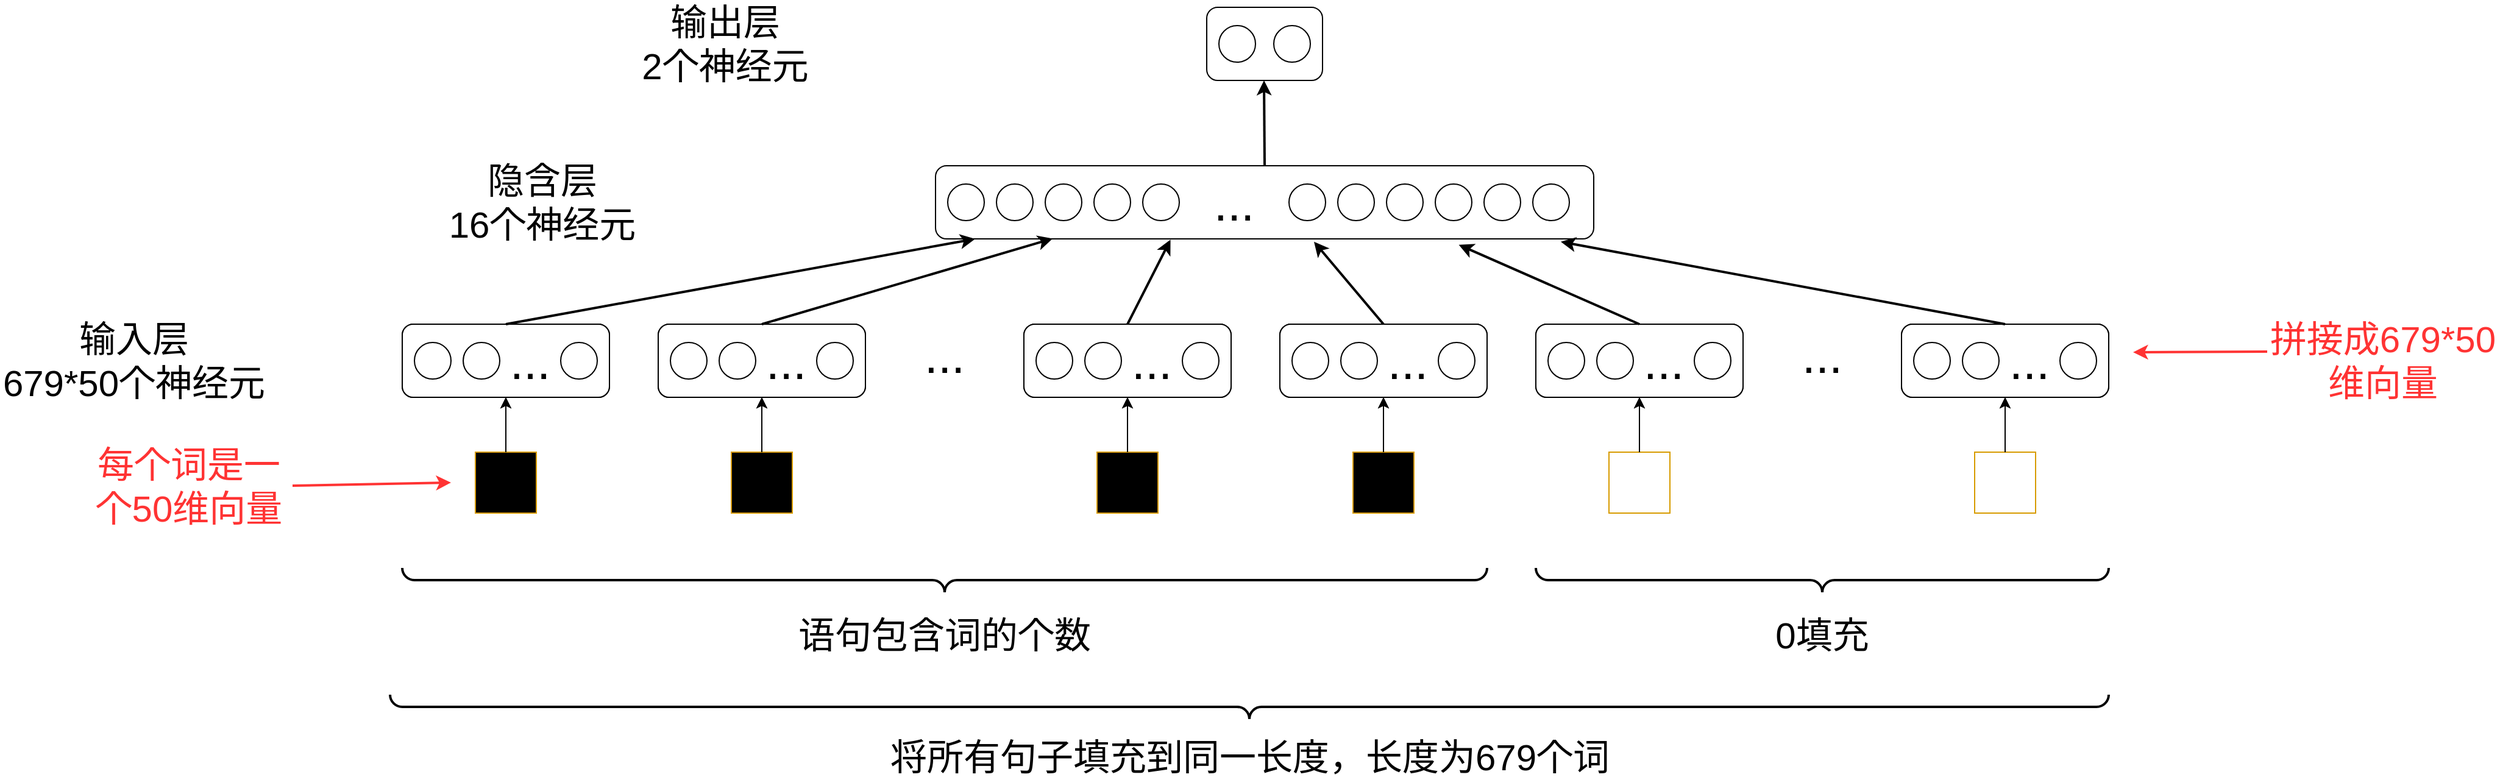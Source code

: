 <mxfile version="20.2.5" type="github"><diagram id="ATPOFRn53Eoz4IBi3Pxr" name="第 1 页"><mxGraphModel dx="3850" dy="1853" grid="1" gridSize="10" guides="1" tooltips="1" connect="1" arrows="1" fold="1" page="1" pageScale="1" pageWidth="827" pageHeight="1169" math="0" shadow="0"><root><mxCell id="0"/><mxCell id="1" parent="0"/><mxCell id="fVWbG0I6wHpDVtSDiqg6-1" value="" style="verticalLabelPosition=bottom;shadow=0;dashed=0;align=center;html=1;verticalAlign=top;strokeWidth=2;shape=mxgraph.mockup.markup.curlyBrace;strokeColor=#000000;labelBackgroundColor=none;fontSize=20;fontColor=default;fillColor=#000000;rotation=-180;" vertex="1" parent="1"><mxGeometry x="-350" y="480" width="890" height="20" as="geometry"/></mxCell><mxCell id="fVWbG0I6wHpDVtSDiqg6-4" value="语句包含词的个数" style="text;html=1;strokeColor=none;fillColor=none;align=center;verticalAlign=middle;whiteSpace=wrap;rounded=0;labelBackgroundColor=none;fontSize=30;fontColor=default;" vertex="1" parent="1"><mxGeometry x="-31.87" y="520" width="253.75" height="30" as="geometry"/></mxCell><mxCell id="TM4UEeQt4_F498WnOCNN-93" value="" style="group" parent="1" vertex="1" connectable="0"><mxGeometry x="-350" y="280" width="380" height="155" as="geometry"/></mxCell><mxCell id="TM4UEeQt4_F498WnOCNN-94" value="" style="rounded=0;whiteSpace=wrap;html=1;labelBackgroundColor=none;fillColor=#000000;strokeColor=#d79b00;" parent="TM4UEeQt4_F498WnOCNN-93" vertex="1"><mxGeometry x="60" y="105" width="50" height="50" as="geometry"/></mxCell><mxCell id="TM4UEeQt4_F498WnOCNN-95" value="" style="group" parent="TM4UEeQt4_F498WnOCNN-93" vertex="1" connectable="0"><mxGeometry width="380" height="155" as="geometry"/></mxCell><mxCell id="TM4UEeQt4_F498WnOCNN-96" value="" style="rounded=1;whiteSpace=wrap;html=1;" parent="TM4UEeQt4_F498WnOCNN-95" vertex="1"><mxGeometry width="170" height="60" as="geometry"/></mxCell><mxCell id="TM4UEeQt4_F498WnOCNN-97" value="" style="ellipse;whiteSpace=wrap;html=1;aspect=fixed;" parent="TM4UEeQt4_F498WnOCNN-95" vertex="1"><mxGeometry x="10" y="15" width="30" height="30" as="geometry"/></mxCell><mxCell id="TM4UEeQt4_F498WnOCNN-98" value="" style="ellipse;whiteSpace=wrap;html=1;aspect=fixed;" parent="TM4UEeQt4_F498WnOCNN-95" vertex="1"><mxGeometry x="50" y="15" width="30" height="30" as="geometry"/></mxCell><mxCell id="TM4UEeQt4_F498WnOCNN-99" value="" style="ellipse;whiteSpace=wrap;html=1;aspect=fixed;" parent="TM4UEeQt4_F498WnOCNN-95" vertex="1"><mxGeometry x="130" y="15" width="30" height="30" as="geometry"/></mxCell><mxCell id="TM4UEeQt4_F498WnOCNN-100" value="..." style="text;html=1;strokeColor=none;fillColor=none;align=center;verticalAlign=middle;whiteSpace=wrap;rounded=0;strokeWidth=1;fontSize=17;" parent="TM4UEeQt4_F498WnOCNN-95" vertex="1"><mxGeometry x="90" y="15" width="30" height="30" as="geometry"/></mxCell><mxCell id="TM4UEeQt4_F498WnOCNN-101" value="" style="group" parent="TM4UEeQt4_F498WnOCNN-95" vertex="1" connectable="0"><mxGeometry width="380" height="155" as="geometry"/></mxCell><mxCell id="TM4UEeQt4_F498WnOCNN-102" value="" style="group" parent="TM4UEeQt4_F498WnOCNN-101" vertex="1" connectable="0"><mxGeometry width="170" height="155" as="geometry"/></mxCell><mxCell id="TM4UEeQt4_F498WnOCNN-103" value="" style="rounded=0;whiteSpace=wrap;html=1;labelBackgroundColor=none;fillColor=#000000;strokeColor=#d79b00;" parent="TM4UEeQt4_F498WnOCNN-102" vertex="1"><mxGeometry x="60" y="105" width="50" height="50" as="geometry"/></mxCell><mxCell id="TM4UEeQt4_F498WnOCNN-104" value="" style="group" parent="TM4UEeQt4_F498WnOCNN-102" vertex="1" connectable="0"><mxGeometry width="170" height="60" as="geometry"/></mxCell><mxCell id="TM4UEeQt4_F498WnOCNN-105" value="" style="rounded=1;whiteSpace=wrap;html=1;" parent="TM4UEeQt4_F498WnOCNN-104" vertex="1"><mxGeometry width="170" height="60" as="geometry"/></mxCell><mxCell id="TM4UEeQt4_F498WnOCNN-106" value="" style="ellipse;whiteSpace=wrap;html=1;aspect=fixed;" parent="TM4UEeQt4_F498WnOCNN-104" vertex="1"><mxGeometry x="10" y="15" width="30" height="30" as="geometry"/></mxCell><mxCell id="TM4UEeQt4_F498WnOCNN-107" value="" style="ellipse;whiteSpace=wrap;html=1;aspect=fixed;" parent="TM4UEeQt4_F498WnOCNN-104" vertex="1"><mxGeometry x="50" y="15" width="30" height="30" as="geometry"/></mxCell><mxCell id="TM4UEeQt4_F498WnOCNN-108" value="" style="ellipse;whiteSpace=wrap;html=1;aspect=fixed;" parent="TM4UEeQt4_F498WnOCNN-104" vertex="1"><mxGeometry x="130" y="15" width="30" height="30" as="geometry"/></mxCell><mxCell id="TM4UEeQt4_F498WnOCNN-109" value="..." style="text;html=1;strokeColor=none;fillColor=none;align=center;verticalAlign=middle;whiteSpace=wrap;rounded=0;strokeWidth=1;fontSize=40;" parent="TM4UEeQt4_F498WnOCNN-104" vertex="1"><mxGeometry x="90" y="15" width="30" height="30" as="geometry"/></mxCell><mxCell id="TM4UEeQt4_F498WnOCNN-110" style="edgeStyle=orthogonalEdgeStyle;rounded=0;orthogonalLoop=1;jettySize=auto;html=1;exitX=0.5;exitY=0;exitDx=0;exitDy=0;entryX=0.5;entryY=1;entryDx=0;entryDy=0;fontSize=17;fontColor=default;" parent="TM4UEeQt4_F498WnOCNN-102" source="TM4UEeQt4_F498WnOCNN-103" target="TM4UEeQt4_F498WnOCNN-105" edge="1"><mxGeometry relative="1" as="geometry"/></mxCell><mxCell id="TM4UEeQt4_F498WnOCNN-111" value="" style="group" parent="TM4UEeQt4_F498WnOCNN-101" vertex="1" connectable="0"><mxGeometry x="210" width="170" height="155" as="geometry"/></mxCell><mxCell id="TM4UEeQt4_F498WnOCNN-112" value="" style="rounded=0;whiteSpace=wrap;html=1;labelBackgroundColor=none;fillColor=#000000;strokeColor=#d79b00;" parent="TM4UEeQt4_F498WnOCNN-111" vertex="1"><mxGeometry x="60" y="105" width="50" height="50" as="geometry"/></mxCell><mxCell id="TM4UEeQt4_F498WnOCNN-113" value="" style="group" parent="TM4UEeQt4_F498WnOCNN-111" vertex="1" connectable="0"><mxGeometry width="170" height="60" as="geometry"/></mxCell><mxCell id="TM4UEeQt4_F498WnOCNN-114" value="" style="rounded=1;whiteSpace=wrap;html=1;" parent="TM4UEeQt4_F498WnOCNN-113" vertex="1"><mxGeometry width="170" height="60" as="geometry"/></mxCell><mxCell id="TM4UEeQt4_F498WnOCNN-115" value="" style="ellipse;whiteSpace=wrap;html=1;aspect=fixed;" parent="TM4UEeQt4_F498WnOCNN-113" vertex="1"><mxGeometry x="10" y="15" width="30" height="30" as="geometry"/></mxCell><mxCell id="TM4UEeQt4_F498WnOCNN-116" value="" style="ellipse;whiteSpace=wrap;html=1;aspect=fixed;" parent="TM4UEeQt4_F498WnOCNN-113" vertex="1"><mxGeometry x="50" y="15" width="30" height="30" as="geometry"/></mxCell><mxCell id="TM4UEeQt4_F498WnOCNN-117" value="" style="ellipse;whiteSpace=wrap;html=1;aspect=fixed;" parent="TM4UEeQt4_F498WnOCNN-113" vertex="1"><mxGeometry x="130" y="15" width="30" height="30" as="geometry"/></mxCell><mxCell id="TM4UEeQt4_F498WnOCNN-118" value="..." style="text;html=1;strokeColor=none;fillColor=none;align=center;verticalAlign=middle;whiteSpace=wrap;rounded=0;strokeWidth=1;fontSize=17;" parent="TM4UEeQt4_F498WnOCNN-113" vertex="1"><mxGeometry x="90" y="15" width="30" height="30" as="geometry"/></mxCell><mxCell id="TM4UEeQt4_F498WnOCNN-119" style="edgeStyle=orthogonalEdgeStyle;rounded=0;orthogonalLoop=1;jettySize=auto;html=1;exitX=0.5;exitY=0;exitDx=0;exitDy=0;entryX=0.5;entryY=1;entryDx=0;entryDy=0;fontSize=17;fontColor=default;" parent="TM4UEeQt4_F498WnOCNN-111" source="TM4UEeQt4_F498WnOCNN-112" target="TM4UEeQt4_F498WnOCNN-114" edge="1"><mxGeometry relative="1" as="geometry"/></mxCell><mxCell id="TM4UEeQt4_F498WnOCNN-120" style="edgeStyle=orthogonalEdgeStyle;rounded=0;orthogonalLoop=1;jettySize=auto;html=1;exitX=0.5;exitY=0;exitDx=0;exitDy=0;entryX=0.5;entryY=1;entryDx=0;entryDy=0;fontSize=17;fontColor=default;" parent="TM4UEeQt4_F498WnOCNN-93" source="TM4UEeQt4_F498WnOCNN-94" target="TM4UEeQt4_F498WnOCNN-96" edge="1"><mxGeometry relative="1" as="geometry"/></mxCell><mxCell id="TM4UEeQt4_F498WnOCNN-27" value="" style="group" parent="1" vertex="1" connectable="0"><mxGeometry x="370" y="280" width="170" height="155" as="geometry"/></mxCell><mxCell id="TM4UEeQt4_F498WnOCNN-28" value="" style="rounded=0;whiteSpace=wrap;html=1;labelBackgroundColor=none;fillColor=#000000;strokeColor=#d79b00;" parent="TM4UEeQt4_F498WnOCNN-27" vertex="1"><mxGeometry x="60" y="105" width="50" height="50" as="geometry"/></mxCell><mxCell id="TM4UEeQt4_F498WnOCNN-29" value="" style="group" parent="TM4UEeQt4_F498WnOCNN-27" vertex="1" connectable="0"><mxGeometry width="170" height="60" as="geometry"/></mxCell><mxCell id="TM4UEeQt4_F498WnOCNN-30" value="" style="rounded=1;whiteSpace=wrap;html=1;" parent="TM4UEeQt4_F498WnOCNN-29" vertex="1"><mxGeometry width="170" height="60" as="geometry"/></mxCell><mxCell id="TM4UEeQt4_F498WnOCNN-31" value="" style="ellipse;whiteSpace=wrap;html=1;aspect=fixed;" parent="TM4UEeQt4_F498WnOCNN-29" vertex="1"><mxGeometry x="10" y="15" width="30" height="30" as="geometry"/></mxCell><mxCell id="TM4UEeQt4_F498WnOCNN-32" value="" style="ellipse;whiteSpace=wrap;html=1;aspect=fixed;" parent="TM4UEeQt4_F498WnOCNN-29" vertex="1"><mxGeometry x="50" y="15" width="30" height="30" as="geometry"/></mxCell><mxCell id="TM4UEeQt4_F498WnOCNN-33" value="" style="ellipse;whiteSpace=wrap;html=1;aspect=fixed;" parent="TM4UEeQt4_F498WnOCNN-29" vertex="1"><mxGeometry x="130" y="15" width="30" height="30" as="geometry"/></mxCell><mxCell id="TM4UEeQt4_F498WnOCNN-34" value="..." style="text;html=1;strokeColor=none;fillColor=none;align=center;verticalAlign=middle;whiteSpace=wrap;rounded=0;strokeWidth=1;fontSize=17;" parent="TM4UEeQt4_F498WnOCNN-29" vertex="1"><mxGeometry x="90" y="15" width="30" height="30" as="geometry"/></mxCell><mxCell id="TM4UEeQt4_F498WnOCNN-35" style="edgeStyle=orthogonalEdgeStyle;rounded=0;orthogonalLoop=1;jettySize=auto;html=1;exitX=0.5;exitY=0;exitDx=0;exitDy=0;entryX=0.5;entryY=1;entryDx=0;entryDy=0;fontSize=17;fontColor=default;" parent="TM4UEeQt4_F498WnOCNN-27" source="TM4UEeQt4_F498WnOCNN-28" target="TM4UEeQt4_F498WnOCNN-30" edge="1"><mxGeometry relative="1" as="geometry"/></mxCell><mxCell id="fVWbG0I6wHpDVtSDiqg6-5" value="" style="group" vertex="1" connectable="0" parent="1"><mxGeometry x="-140" y="280" width="250" height="155" as="geometry"/></mxCell><mxCell id="TM4UEeQt4_F498WnOCNN-131" value="..." style="text;html=1;strokeColor=none;fillColor=none;align=center;verticalAlign=middle;whiteSpace=wrap;rounded=0;strokeWidth=1;fontSize=40;" parent="fVWbG0I6wHpDVtSDiqg6-5" vertex="1"><mxGeometry x="220" y="10" width="30" height="30" as="geometry"/></mxCell><mxCell id="TM4UEeQt4_F498WnOCNN-121" value="" style="group" parent="fVWbG0I6wHpDVtSDiqg6-5" vertex="1" connectable="0"><mxGeometry width="170" height="155" as="geometry"/></mxCell><mxCell id="TM4UEeQt4_F498WnOCNN-122" value="" style="rounded=0;whiteSpace=wrap;html=1;labelBackgroundColor=none;fillColor=#000000;strokeColor=#d79b00;" parent="TM4UEeQt4_F498WnOCNN-121" vertex="1"><mxGeometry x="60" y="105" width="50" height="50" as="geometry"/></mxCell><mxCell id="TM4UEeQt4_F498WnOCNN-123" value="" style="group" parent="TM4UEeQt4_F498WnOCNN-121" vertex="1" connectable="0"><mxGeometry width="170" height="60" as="geometry"/></mxCell><mxCell id="TM4UEeQt4_F498WnOCNN-124" value="" style="rounded=1;whiteSpace=wrap;html=1;" parent="TM4UEeQt4_F498WnOCNN-123" vertex="1"><mxGeometry width="170" height="60" as="geometry"/></mxCell><mxCell id="TM4UEeQt4_F498WnOCNN-125" value="" style="ellipse;whiteSpace=wrap;html=1;aspect=fixed;" parent="TM4UEeQt4_F498WnOCNN-123" vertex="1"><mxGeometry x="10" y="15" width="30" height="30" as="geometry"/></mxCell><mxCell id="TM4UEeQt4_F498WnOCNN-126" value="" style="ellipse;whiteSpace=wrap;html=1;aspect=fixed;" parent="TM4UEeQt4_F498WnOCNN-123" vertex="1"><mxGeometry x="50" y="15" width="30" height="30" as="geometry"/></mxCell><mxCell id="TM4UEeQt4_F498WnOCNN-127" value="" style="ellipse;whiteSpace=wrap;html=1;aspect=fixed;" parent="TM4UEeQt4_F498WnOCNN-123" vertex="1"><mxGeometry x="130" y="15" width="30" height="30" as="geometry"/></mxCell><mxCell id="TM4UEeQt4_F498WnOCNN-128" value="&lt;font style=&quot;font-size: 40px;&quot;&gt;...&lt;/font&gt;" style="text;html=1;strokeColor=none;fillColor=none;align=center;verticalAlign=middle;whiteSpace=wrap;rounded=0;strokeWidth=1;fontSize=17;" parent="TM4UEeQt4_F498WnOCNN-123" vertex="1"><mxGeometry x="90" y="15" width="30" height="30" as="geometry"/></mxCell><mxCell id="TM4UEeQt4_F498WnOCNN-129" style="edgeStyle=orthogonalEdgeStyle;rounded=0;orthogonalLoop=1;jettySize=auto;html=1;exitX=0.5;exitY=0;exitDx=0;exitDy=0;entryX=0.5;entryY=1;entryDx=0;entryDy=0;fontSize=17;fontColor=default;" parent="TM4UEeQt4_F498WnOCNN-121" source="TM4UEeQt4_F498WnOCNN-122" target="TM4UEeQt4_F498WnOCNN-124" edge="1"><mxGeometry relative="1" as="geometry"/></mxCell><mxCell id="ev7t2Ztrm6CnvHGlXO1v-3" value="" style="rounded=0;whiteSpace=wrap;html=1;labelBackgroundColor=none;fillColor=#000000;strokeColor=#d79b00;" parent="1" vertex="1"><mxGeometry x="220" y="385" width="50" height="50" as="geometry"/></mxCell><mxCell id="TM4UEeQt4_F498WnOCNN-11" style="edgeStyle=orthogonalEdgeStyle;rounded=0;orthogonalLoop=1;jettySize=auto;html=1;exitX=0.5;exitY=0;exitDx=0;exitDy=0;entryX=0.5;entryY=1;entryDx=0;entryDy=0;fontSize=17;fontColor=default;" parent="1" source="ev7t2Ztrm6CnvHGlXO1v-3" target="ev7t2Ztrm6CnvHGlXO1v-2" edge="1"><mxGeometry relative="1" as="geometry"/></mxCell><mxCell id="ev7t2Ztrm6CnvHGlXO1v-2" value="" style="rounded=1;whiteSpace=wrap;html=1;" parent="1" vertex="1"><mxGeometry x="160" y="280" width="170" height="60" as="geometry"/></mxCell><mxCell id="TM4UEeQt4_F498WnOCNN-1" value="" style="ellipse;whiteSpace=wrap;html=1;aspect=fixed;" parent="1" vertex="1"><mxGeometry x="170" y="295" width="30" height="30" as="geometry"/></mxCell><mxCell id="TM4UEeQt4_F498WnOCNN-2" value="" style="ellipse;whiteSpace=wrap;html=1;aspect=fixed;" parent="1" vertex="1"><mxGeometry x="210" y="295" width="30" height="30" as="geometry"/></mxCell><mxCell id="TM4UEeQt4_F498WnOCNN-7" value="" style="ellipse;whiteSpace=wrap;html=1;aspect=fixed;" parent="1" vertex="1"><mxGeometry x="290" y="295" width="30" height="30" as="geometry"/></mxCell><mxCell id="TM4UEeQt4_F498WnOCNN-8" value="..." style="text;html=1;strokeColor=none;fillColor=none;align=center;verticalAlign=middle;whiteSpace=wrap;rounded=0;strokeWidth=1;fontSize=17;" parent="1" vertex="1"><mxGeometry x="250" y="295" width="30" height="30" as="geometry"/></mxCell><mxCell id="TM4UEeQt4_F498WnOCNN-73" value="" style="group" parent="1" vertex="1" connectable="0"><mxGeometry x="160" y="280" width="380" height="155" as="geometry"/></mxCell><mxCell id="TM4UEeQt4_F498WnOCNN-74" value="" style="group" parent="TM4UEeQt4_F498WnOCNN-73" vertex="1" connectable="0"><mxGeometry width="170" height="155" as="geometry"/></mxCell><mxCell id="TM4UEeQt4_F498WnOCNN-75" value="" style="rounded=0;whiteSpace=wrap;html=1;labelBackgroundColor=none;fillColor=#000000;strokeColor=#d79b00;" parent="TM4UEeQt4_F498WnOCNN-74" vertex="1"><mxGeometry x="60" y="105" width="50" height="50" as="geometry"/></mxCell><mxCell id="TM4UEeQt4_F498WnOCNN-76" value="" style="group" parent="TM4UEeQt4_F498WnOCNN-74" vertex="1" connectable="0"><mxGeometry width="170" height="60" as="geometry"/></mxCell><mxCell id="TM4UEeQt4_F498WnOCNN-77" value="" style="rounded=1;whiteSpace=wrap;html=1;" parent="TM4UEeQt4_F498WnOCNN-76" vertex="1"><mxGeometry width="170" height="60" as="geometry"/></mxCell><mxCell id="TM4UEeQt4_F498WnOCNN-78" value="" style="ellipse;whiteSpace=wrap;html=1;aspect=fixed;" parent="TM4UEeQt4_F498WnOCNN-76" vertex="1"><mxGeometry x="10" y="15" width="30" height="30" as="geometry"/></mxCell><mxCell id="TM4UEeQt4_F498WnOCNN-79" value="" style="ellipse;whiteSpace=wrap;html=1;aspect=fixed;" parent="TM4UEeQt4_F498WnOCNN-76" vertex="1"><mxGeometry x="50" y="15" width="30" height="30" as="geometry"/></mxCell><mxCell id="TM4UEeQt4_F498WnOCNN-80" value="" style="ellipse;whiteSpace=wrap;html=1;aspect=fixed;" parent="TM4UEeQt4_F498WnOCNN-76" vertex="1"><mxGeometry x="130" y="15" width="30" height="30" as="geometry"/></mxCell><mxCell id="TM4UEeQt4_F498WnOCNN-81" value="..." style="text;html=1;strokeColor=none;fillColor=none;align=center;verticalAlign=middle;whiteSpace=wrap;rounded=0;strokeWidth=1;fontSize=40;" parent="TM4UEeQt4_F498WnOCNN-76" vertex="1"><mxGeometry x="90" y="15" width="30" height="30" as="geometry"/></mxCell><mxCell id="TM4UEeQt4_F498WnOCNN-82" style="edgeStyle=orthogonalEdgeStyle;rounded=0;orthogonalLoop=1;jettySize=auto;html=1;exitX=0.5;exitY=0;exitDx=0;exitDy=0;entryX=0.5;entryY=1;entryDx=0;entryDy=0;fontSize=17;fontColor=default;" parent="TM4UEeQt4_F498WnOCNN-74" source="TM4UEeQt4_F498WnOCNN-75" target="TM4UEeQt4_F498WnOCNN-77" edge="1"><mxGeometry relative="1" as="geometry"/></mxCell><mxCell id="TM4UEeQt4_F498WnOCNN-83" value="" style="group" parent="TM4UEeQt4_F498WnOCNN-73" vertex="1" connectable="0"><mxGeometry x="210" width="170" height="155" as="geometry"/></mxCell><mxCell id="TM4UEeQt4_F498WnOCNN-84" value="" style="rounded=0;whiteSpace=wrap;html=1;labelBackgroundColor=none;fillColor=#000000;strokeColor=#d79b00;" parent="TM4UEeQt4_F498WnOCNN-83" vertex="1"><mxGeometry x="60" y="105" width="50" height="50" as="geometry"/></mxCell><mxCell id="TM4UEeQt4_F498WnOCNN-85" value="" style="group" parent="TM4UEeQt4_F498WnOCNN-83" vertex="1" connectable="0"><mxGeometry width="170" height="60" as="geometry"/></mxCell><mxCell id="TM4UEeQt4_F498WnOCNN-86" value="" style="rounded=1;whiteSpace=wrap;html=1;" parent="TM4UEeQt4_F498WnOCNN-85" vertex="1"><mxGeometry width="170" height="60" as="geometry"/></mxCell><mxCell id="TM4UEeQt4_F498WnOCNN-87" value="" style="ellipse;whiteSpace=wrap;html=1;aspect=fixed;" parent="TM4UEeQt4_F498WnOCNN-85" vertex="1"><mxGeometry x="10" y="15" width="30" height="30" as="geometry"/></mxCell><mxCell id="TM4UEeQt4_F498WnOCNN-88" value="" style="ellipse;whiteSpace=wrap;html=1;aspect=fixed;" parent="TM4UEeQt4_F498WnOCNN-85" vertex="1"><mxGeometry x="50" y="15" width="30" height="30" as="geometry"/></mxCell><mxCell id="TM4UEeQt4_F498WnOCNN-89" value="" style="ellipse;whiteSpace=wrap;html=1;aspect=fixed;" parent="TM4UEeQt4_F498WnOCNN-85" vertex="1"><mxGeometry x="130" y="15" width="30" height="30" as="geometry"/></mxCell><mxCell id="TM4UEeQt4_F498WnOCNN-90" value="..." style="text;html=1;strokeColor=none;fillColor=none;align=center;verticalAlign=middle;whiteSpace=wrap;rounded=0;strokeWidth=1;fontSize=40;" parent="TM4UEeQt4_F498WnOCNN-85" vertex="1"><mxGeometry x="90" y="15" width="30" height="30" as="geometry"/></mxCell><mxCell id="TM4UEeQt4_F498WnOCNN-91" style="edgeStyle=orthogonalEdgeStyle;rounded=0;orthogonalLoop=1;jettySize=auto;html=1;exitX=0.5;exitY=0;exitDx=0;exitDy=0;entryX=0.5;entryY=1;entryDx=0;entryDy=0;fontSize=17;fontColor=default;" parent="TM4UEeQt4_F498WnOCNN-83" source="TM4UEeQt4_F498WnOCNN-84" target="TM4UEeQt4_F498WnOCNN-86" edge="1"><mxGeometry relative="1" as="geometry"/></mxCell><mxCell id="fVWbG0I6wHpDVtSDiqg6-42" value="" style="group" vertex="1" connectable="0" parent="1"><mxGeometry x="580" y="280" width="470" height="155" as="geometry"/></mxCell><mxCell id="fVWbG0I6wHpDVtSDiqg6-6" value="" style="group" vertex="1" connectable="0" parent="fVWbG0I6wHpDVtSDiqg6-42"><mxGeometry width="170" height="155" as="geometry"/></mxCell><mxCell id="fVWbG0I6wHpDVtSDiqg6-7" value="" style="rounded=0;whiteSpace=wrap;html=1;labelBackgroundColor=none;fillColor=#000000;strokeColor=#d79b00;" vertex="1" parent="fVWbG0I6wHpDVtSDiqg6-6"><mxGeometry x="60" y="105" width="50" height="50" as="geometry"/></mxCell><mxCell id="fVWbG0I6wHpDVtSDiqg6-8" value="" style="group" vertex="1" connectable="0" parent="fVWbG0I6wHpDVtSDiqg6-6"><mxGeometry width="170" height="60" as="geometry"/></mxCell><mxCell id="fVWbG0I6wHpDVtSDiqg6-9" value="" style="rounded=1;whiteSpace=wrap;html=1;" vertex="1" parent="fVWbG0I6wHpDVtSDiqg6-8"><mxGeometry width="170" height="60" as="geometry"/></mxCell><mxCell id="fVWbG0I6wHpDVtSDiqg6-10" value="" style="ellipse;whiteSpace=wrap;html=1;aspect=fixed;" vertex="1" parent="fVWbG0I6wHpDVtSDiqg6-8"><mxGeometry x="10" y="15" width="30" height="30" as="geometry"/></mxCell><mxCell id="fVWbG0I6wHpDVtSDiqg6-11" value="" style="ellipse;whiteSpace=wrap;html=1;aspect=fixed;" vertex="1" parent="fVWbG0I6wHpDVtSDiqg6-8"><mxGeometry x="50" y="15" width="30" height="30" as="geometry"/></mxCell><mxCell id="fVWbG0I6wHpDVtSDiqg6-12" value="" style="ellipse;whiteSpace=wrap;html=1;aspect=fixed;" vertex="1" parent="fVWbG0I6wHpDVtSDiqg6-8"><mxGeometry x="130" y="15" width="30" height="30" as="geometry"/></mxCell><mxCell id="fVWbG0I6wHpDVtSDiqg6-13" value="..." style="text;html=1;strokeColor=none;fillColor=none;align=center;verticalAlign=middle;whiteSpace=wrap;rounded=0;strokeWidth=1;fontSize=17;" vertex="1" parent="fVWbG0I6wHpDVtSDiqg6-8"><mxGeometry x="90" y="15" width="30" height="30" as="geometry"/></mxCell><mxCell id="fVWbG0I6wHpDVtSDiqg6-14" style="edgeStyle=orthogonalEdgeStyle;rounded=0;orthogonalLoop=1;jettySize=auto;html=1;exitX=0.5;exitY=0;exitDx=0;exitDy=0;entryX=0.5;entryY=1;entryDx=0;entryDy=0;fontSize=17;fontColor=default;" edge="1" parent="fVWbG0I6wHpDVtSDiqg6-6" source="fVWbG0I6wHpDVtSDiqg6-7" target="fVWbG0I6wHpDVtSDiqg6-9"><mxGeometry relative="1" as="geometry"/></mxCell><mxCell id="fVWbG0I6wHpDVtSDiqg6-15" value="" style="group" vertex="1" connectable="0" parent="fVWbG0I6wHpDVtSDiqg6-42"><mxGeometry width="250" height="155" as="geometry"/></mxCell><mxCell id="fVWbG0I6wHpDVtSDiqg6-16" value="..." style="text;html=1;strokeColor=none;fillColor=none;align=center;verticalAlign=middle;whiteSpace=wrap;rounded=0;strokeWidth=1;fontSize=40;" vertex="1" parent="fVWbG0I6wHpDVtSDiqg6-15"><mxGeometry x="220" y="10" width="30" height="30" as="geometry"/></mxCell><mxCell id="fVWbG0I6wHpDVtSDiqg6-17" value="" style="group" vertex="1" connectable="0" parent="fVWbG0I6wHpDVtSDiqg6-15"><mxGeometry width="170" height="155" as="geometry"/></mxCell><mxCell id="fVWbG0I6wHpDVtSDiqg6-18" value="" style="rounded=0;whiteSpace=wrap;html=1;labelBackgroundColor=none;fillColor=#FFFFFF;strokeColor=#d79b00;" vertex="1" parent="fVWbG0I6wHpDVtSDiqg6-17"><mxGeometry x="60" y="105" width="50" height="50" as="geometry"/></mxCell><mxCell id="fVWbG0I6wHpDVtSDiqg6-19" value="" style="group" vertex="1" connectable="0" parent="fVWbG0I6wHpDVtSDiqg6-17"><mxGeometry width="170" height="60" as="geometry"/></mxCell><mxCell id="fVWbG0I6wHpDVtSDiqg6-20" value="" style="rounded=1;whiteSpace=wrap;html=1;" vertex="1" parent="fVWbG0I6wHpDVtSDiqg6-19"><mxGeometry width="170" height="60" as="geometry"/></mxCell><mxCell id="fVWbG0I6wHpDVtSDiqg6-21" value="" style="ellipse;whiteSpace=wrap;html=1;aspect=fixed;" vertex="1" parent="fVWbG0I6wHpDVtSDiqg6-19"><mxGeometry x="10" y="15" width="30" height="30" as="geometry"/></mxCell><mxCell id="fVWbG0I6wHpDVtSDiqg6-22" value="" style="ellipse;whiteSpace=wrap;html=1;aspect=fixed;" vertex="1" parent="fVWbG0I6wHpDVtSDiqg6-19"><mxGeometry x="50" y="15" width="30" height="30" as="geometry"/></mxCell><mxCell id="fVWbG0I6wHpDVtSDiqg6-23" value="" style="ellipse;whiteSpace=wrap;html=1;aspect=fixed;" vertex="1" parent="fVWbG0I6wHpDVtSDiqg6-19"><mxGeometry x="130" y="15" width="30" height="30" as="geometry"/></mxCell><mxCell id="fVWbG0I6wHpDVtSDiqg6-24" value="&lt;font style=&quot;font-size: 40px;&quot;&gt;...&lt;/font&gt;" style="text;html=1;strokeColor=none;fillColor=none;align=center;verticalAlign=middle;whiteSpace=wrap;rounded=0;strokeWidth=1;fontSize=17;" vertex="1" parent="fVWbG0I6wHpDVtSDiqg6-19"><mxGeometry x="90" y="15" width="30" height="30" as="geometry"/></mxCell><mxCell id="fVWbG0I6wHpDVtSDiqg6-25" style="edgeStyle=orthogonalEdgeStyle;rounded=0;orthogonalLoop=1;jettySize=auto;html=1;exitX=0.5;exitY=0;exitDx=0;exitDy=0;entryX=0.5;entryY=1;entryDx=0;entryDy=0;fontSize=17;fontColor=default;" edge="1" parent="fVWbG0I6wHpDVtSDiqg6-17" source="fVWbG0I6wHpDVtSDiqg6-18" target="fVWbG0I6wHpDVtSDiqg6-20"><mxGeometry relative="1" as="geometry"/></mxCell><mxCell id="fVWbG0I6wHpDVtSDiqg6-26" value="" style="rounded=0;whiteSpace=wrap;html=1;labelBackgroundColor=none;fillColor=#000000;strokeColor=#d79b00;" vertex="1" parent="fVWbG0I6wHpDVtSDiqg6-42"><mxGeometry x="360" y="105" width="50" height="50" as="geometry"/></mxCell><mxCell id="fVWbG0I6wHpDVtSDiqg6-27" style="edgeStyle=orthogonalEdgeStyle;rounded=0;orthogonalLoop=1;jettySize=auto;html=1;exitX=0.5;exitY=0;exitDx=0;exitDy=0;entryX=0.5;entryY=1;entryDx=0;entryDy=0;fontSize=17;fontColor=default;" edge="1" parent="fVWbG0I6wHpDVtSDiqg6-42" source="fVWbG0I6wHpDVtSDiqg6-26" target="fVWbG0I6wHpDVtSDiqg6-28"><mxGeometry relative="1" as="geometry"/></mxCell><mxCell id="fVWbG0I6wHpDVtSDiqg6-28" value="" style="rounded=1;whiteSpace=wrap;html=1;" vertex="1" parent="fVWbG0I6wHpDVtSDiqg6-42"><mxGeometry x="300" width="170" height="60" as="geometry"/></mxCell><mxCell id="fVWbG0I6wHpDVtSDiqg6-29" value="" style="ellipse;whiteSpace=wrap;html=1;aspect=fixed;" vertex="1" parent="fVWbG0I6wHpDVtSDiqg6-42"><mxGeometry x="310" y="15" width="30" height="30" as="geometry"/></mxCell><mxCell id="fVWbG0I6wHpDVtSDiqg6-30" value="" style="ellipse;whiteSpace=wrap;html=1;aspect=fixed;" vertex="1" parent="fVWbG0I6wHpDVtSDiqg6-42"><mxGeometry x="350" y="15" width="30" height="30" as="geometry"/></mxCell><mxCell id="fVWbG0I6wHpDVtSDiqg6-31" value="" style="ellipse;whiteSpace=wrap;html=1;aspect=fixed;" vertex="1" parent="fVWbG0I6wHpDVtSDiqg6-42"><mxGeometry x="430" y="15" width="30" height="30" as="geometry"/></mxCell><mxCell id="fVWbG0I6wHpDVtSDiqg6-32" value="..." style="text;html=1;strokeColor=none;fillColor=none;align=center;verticalAlign=middle;whiteSpace=wrap;rounded=0;strokeWidth=1;fontSize=17;" vertex="1" parent="fVWbG0I6wHpDVtSDiqg6-42"><mxGeometry x="390" y="15" width="30" height="30" as="geometry"/></mxCell><mxCell id="fVWbG0I6wHpDVtSDiqg6-33" value="" style="group" vertex="1" connectable="0" parent="fVWbG0I6wHpDVtSDiqg6-42"><mxGeometry x="300" width="170" height="155" as="geometry"/></mxCell><mxCell id="fVWbG0I6wHpDVtSDiqg6-34" value="" style="rounded=0;whiteSpace=wrap;html=1;labelBackgroundColor=none;fillColor=#FFFFFF;strokeColor=#d79b00;" vertex="1" parent="fVWbG0I6wHpDVtSDiqg6-33"><mxGeometry x="60" y="105" width="50" height="50" as="geometry"/></mxCell><mxCell id="fVWbG0I6wHpDVtSDiqg6-35" value="" style="group" vertex="1" connectable="0" parent="fVWbG0I6wHpDVtSDiqg6-33"><mxGeometry width="170" height="60" as="geometry"/></mxCell><mxCell id="fVWbG0I6wHpDVtSDiqg6-36" value="" style="rounded=1;whiteSpace=wrap;html=1;" vertex="1" parent="fVWbG0I6wHpDVtSDiqg6-35"><mxGeometry width="170" height="60" as="geometry"/></mxCell><mxCell id="fVWbG0I6wHpDVtSDiqg6-37" value="" style="ellipse;whiteSpace=wrap;html=1;aspect=fixed;" vertex="1" parent="fVWbG0I6wHpDVtSDiqg6-35"><mxGeometry x="10" y="15" width="30" height="30" as="geometry"/></mxCell><mxCell id="fVWbG0I6wHpDVtSDiqg6-38" value="" style="ellipse;whiteSpace=wrap;html=1;aspect=fixed;" vertex="1" parent="fVWbG0I6wHpDVtSDiqg6-35"><mxGeometry x="50" y="15" width="30" height="30" as="geometry"/></mxCell><mxCell id="fVWbG0I6wHpDVtSDiqg6-39" value="" style="ellipse;whiteSpace=wrap;html=1;aspect=fixed;" vertex="1" parent="fVWbG0I6wHpDVtSDiqg6-35"><mxGeometry x="130" y="15" width="30" height="30" as="geometry"/></mxCell><mxCell id="fVWbG0I6wHpDVtSDiqg6-40" value="..." style="text;html=1;strokeColor=none;fillColor=none;align=center;verticalAlign=middle;whiteSpace=wrap;rounded=0;strokeWidth=1;fontSize=40;" vertex="1" parent="fVWbG0I6wHpDVtSDiqg6-35"><mxGeometry x="90" y="15" width="30" height="30" as="geometry"/></mxCell><mxCell id="fVWbG0I6wHpDVtSDiqg6-41" style="edgeStyle=orthogonalEdgeStyle;rounded=0;orthogonalLoop=1;jettySize=auto;html=1;exitX=0.5;exitY=0;exitDx=0;exitDy=0;entryX=0.5;entryY=1;entryDx=0;entryDy=0;fontSize=17;fontColor=default;" edge="1" parent="fVWbG0I6wHpDVtSDiqg6-33" source="fVWbG0I6wHpDVtSDiqg6-34" target="fVWbG0I6wHpDVtSDiqg6-36"><mxGeometry relative="1" as="geometry"/></mxCell><mxCell id="fVWbG0I6wHpDVtSDiqg6-48" value="" style="verticalLabelPosition=bottom;shadow=0;dashed=0;align=center;html=1;verticalAlign=top;strokeWidth=2;shape=mxgraph.mockup.markup.curlyBrace;strokeColor=#000000;labelBackgroundColor=none;fontSize=20;fontColor=default;fillColor=#000000;rotation=-180;" vertex="1" parent="1"><mxGeometry x="580" y="480" width="470" height="20" as="geometry"/></mxCell><mxCell id="fVWbG0I6wHpDVtSDiqg6-50" value="0填充" style="text;html=1;strokeColor=none;fillColor=none;align=center;verticalAlign=middle;whiteSpace=wrap;rounded=0;labelBackgroundColor=none;fontSize=30;fontColor=default;" vertex="1" parent="1"><mxGeometry x="726.25" y="520" width="177.5" height="30" as="geometry"/></mxCell><mxCell id="fVWbG0I6wHpDVtSDiqg6-52" value="" style="endArrow=classic;html=1;rounded=0;fontSize=20;fontColor=#FF3333;strokeColor=#FF3333;strokeWidth=2;exitX=1;exitY=0.5;exitDx=0;exitDy=0;" edge="1" parent="1" source="fVWbG0I6wHpDVtSDiqg6-93"><mxGeometry width="50" height="50" relative="1" as="geometry"><mxPoint x="-440" y="430" as="sourcePoint"/><mxPoint x="-310" y="410" as="targetPoint"/></mxGeometry></mxCell><mxCell id="fVWbG0I6wHpDVtSDiqg6-53" value="" style="verticalLabelPosition=bottom;shadow=0;dashed=0;align=center;html=1;verticalAlign=top;strokeWidth=2;shape=mxgraph.mockup.markup.curlyBrace;strokeColor=#000000;labelBackgroundColor=none;fontSize=20;fontColor=default;fillColor=#000000;rotation=-180;" vertex="1" parent="1"><mxGeometry x="-360" y="584" width="1410" height="20" as="geometry"/></mxCell><mxCell id="fVWbG0I6wHpDVtSDiqg6-55" value="将所有句子填充到同一长度，长度为679个词" style="text;html=1;strokeColor=none;fillColor=none;align=center;verticalAlign=middle;whiteSpace=wrap;rounded=0;labelBackgroundColor=none;fontSize=30;fontColor=#000000;" vertex="1" parent="1"><mxGeometry x="38.75" y="620" width="612.5" height="30" as="geometry"/></mxCell><mxCell id="fVWbG0I6wHpDVtSDiqg6-56" value="拼接成679*50维向量" style="text;html=1;strokeColor=none;fillColor=none;align=center;verticalAlign=middle;whiteSpace=wrap;rounded=0;labelBackgroundColor=none;fontSize=30;fontColor=#FF3333;" vertex="1" parent="1"><mxGeometry x="1180" y="295" width="190" height="30" as="geometry"/></mxCell><mxCell id="fVWbG0I6wHpDVtSDiqg6-57" value="" style="endArrow=classic;html=1;rounded=0;fontSize=20;fontColor=#FF3333;strokeColor=#FF3333;strokeWidth=2;exitX=0;exitY=0.25;exitDx=0;exitDy=0;" edge="1" parent="1" source="fVWbG0I6wHpDVtSDiqg6-56"><mxGeometry width="50" height="50" relative="1" as="geometry"><mxPoint x="1020" y="180" as="sourcePoint"/><mxPoint x="1070" y="303" as="targetPoint"/></mxGeometry></mxCell><mxCell id="fVWbG0I6wHpDVtSDiqg6-77" value="" style="group" vertex="1" connectable="0" parent="1"><mxGeometry x="87.5" y="150" width="540" height="60" as="geometry"/></mxCell><mxCell id="fVWbG0I6wHpDVtSDiqg6-60" value="" style="rounded=1;whiteSpace=wrap;html=1;" vertex="1" parent="fVWbG0I6wHpDVtSDiqg6-77"><mxGeometry width="540" height="60" as="geometry"/></mxCell><mxCell id="fVWbG0I6wHpDVtSDiqg6-61" value="" style="ellipse;whiteSpace=wrap;html=1;aspect=fixed;" vertex="1" parent="fVWbG0I6wHpDVtSDiqg6-77"><mxGeometry x="10" y="15" width="30" height="30" as="geometry"/></mxCell><mxCell id="fVWbG0I6wHpDVtSDiqg6-62" value="" style="ellipse;whiteSpace=wrap;html=1;aspect=fixed;" vertex="1" parent="fVWbG0I6wHpDVtSDiqg6-77"><mxGeometry x="50" y="15" width="30" height="30" as="geometry"/></mxCell><mxCell id="fVWbG0I6wHpDVtSDiqg6-63" value="" style="ellipse;whiteSpace=wrap;html=1;aspect=fixed;" vertex="1" parent="fVWbG0I6wHpDVtSDiqg6-77"><mxGeometry x="130" y="15" width="30" height="30" as="geometry"/></mxCell><mxCell id="fVWbG0I6wHpDVtSDiqg6-64" value="..." style="text;html=1;strokeColor=none;fillColor=none;align=center;verticalAlign=middle;whiteSpace=wrap;rounded=0;strokeWidth=1;fontSize=40;" vertex="1" parent="fVWbG0I6wHpDVtSDiqg6-77"><mxGeometry x="209" y="15" width="71" height="30" as="geometry"/></mxCell><mxCell id="fVWbG0I6wHpDVtSDiqg6-67" value="" style="ellipse;whiteSpace=wrap;html=1;aspect=fixed;" vertex="1" parent="fVWbG0I6wHpDVtSDiqg6-77"><mxGeometry x="90" y="15" width="30" height="30" as="geometry"/></mxCell><mxCell id="fVWbG0I6wHpDVtSDiqg6-68" value="" style="ellipse;whiteSpace=wrap;html=1;aspect=fixed;" vertex="1" parent="fVWbG0I6wHpDVtSDiqg6-77"><mxGeometry x="170" y="15" width="30" height="30" as="geometry"/></mxCell><mxCell id="fVWbG0I6wHpDVtSDiqg6-71" value="" style="ellipse;whiteSpace=wrap;html=1;aspect=fixed;" vertex="1" parent="fVWbG0I6wHpDVtSDiqg6-77"><mxGeometry x="290" y="15" width="30" height="30" as="geometry"/></mxCell><mxCell id="fVWbG0I6wHpDVtSDiqg6-72" value="" style="ellipse;whiteSpace=wrap;html=1;aspect=fixed;" vertex="1" parent="fVWbG0I6wHpDVtSDiqg6-77"><mxGeometry x="330" y="15" width="30" height="30" as="geometry"/></mxCell><mxCell id="fVWbG0I6wHpDVtSDiqg6-73" value="" style="ellipse;whiteSpace=wrap;html=1;aspect=fixed;" vertex="1" parent="fVWbG0I6wHpDVtSDiqg6-77"><mxGeometry x="370" y="15" width="30" height="30" as="geometry"/></mxCell><mxCell id="fVWbG0I6wHpDVtSDiqg6-74" value="" style="ellipse;whiteSpace=wrap;html=1;aspect=fixed;" vertex="1" parent="fVWbG0I6wHpDVtSDiqg6-77"><mxGeometry x="410" y="15" width="30" height="30" as="geometry"/></mxCell><mxCell id="fVWbG0I6wHpDVtSDiqg6-75" value="" style="ellipse;whiteSpace=wrap;html=1;aspect=fixed;" vertex="1" parent="fVWbG0I6wHpDVtSDiqg6-77"><mxGeometry x="450" y="15" width="30" height="30" as="geometry"/></mxCell><mxCell id="fVWbG0I6wHpDVtSDiqg6-76" value="" style="ellipse;whiteSpace=wrap;html=1;aspect=fixed;" vertex="1" parent="fVWbG0I6wHpDVtSDiqg6-77"><mxGeometry x="490" y="15" width="30" height="30" as="geometry"/></mxCell><mxCell id="fVWbG0I6wHpDVtSDiqg6-87" value="" style="group" vertex="1" connectable="0" parent="1"><mxGeometry x="310" y="20" width="95" height="60" as="geometry"/></mxCell><mxCell id="fVWbG0I6wHpDVtSDiqg6-82" value="" style="rounded=1;whiteSpace=wrap;html=1;" vertex="1" parent="fVWbG0I6wHpDVtSDiqg6-87"><mxGeometry width="95" height="60" as="geometry"/></mxCell><mxCell id="fVWbG0I6wHpDVtSDiqg6-83" value="" style="ellipse;whiteSpace=wrap;html=1;aspect=fixed;" vertex="1" parent="fVWbG0I6wHpDVtSDiqg6-87"><mxGeometry x="10" y="15" width="30" height="30" as="geometry"/></mxCell><mxCell id="fVWbG0I6wHpDVtSDiqg6-85" value="" style="ellipse;whiteSpace=wrap;html=1;aspect=fixed;" vertex="1" parent="fVWbG0I6wHpDVtSDiqg6-87"><mxGeometry x="55" y="15" width="30" height="30" as="geometry"/></mxCell><mxCell id="fVWbG0I6wHpDVtSDiqg6-90" value="输出层&lt;br style=&quot;font-size: 30px;&quot;&gt;2个神经元" style="text;html=1;strokeColor=none;fillColor=none;align=center;verticalAlign=middle;whiteSpace=wrap;rounded=0;labelBackgroundColor=none;fontSize=30;fontColor=#000000;" vertex="1" parent="1"><mxGeometry x="-160" y="35" width="150" height="30" as="geometry"/></mxCell><mxCell id="fVWbG0I6wHpDVtSDiqg6-91" value="隐含层&lt;br style=&quot;font-size: 30px;&quot;&gt;16个神经元" style="text;html=1;strokeColor=none;fillColor=none;align=center;verticalAlign=middle;whiteSpace=wrap;rounded=0;labelBackgroundColor=none;fontSize=30;fontColor=#000000;" vertex="1" parent="1"><mxGeometry x="-330" y="165" width="190" height="30" as="geometry"/></mxCell><mxCell id="fVWbG0I6wHpDVtSDiqg6-92" value="输入层&lt;br style=&quot;font-size: 30px;&quot;&gt;679*50个神经元" style="text;html=1;strokeColor=none;fillColor=none;align=center;verticalAlign=middle;whiteSpace=wrap;rounded=0;labelBackgroundColor=none;fontSize=30;fontColor=#000000;" vertex="1" parent="1"><mxGeometry x="-680" y="295" width="220" height="30" as="geometry"/></mxCell><mxCell id="fVWbG0I6wHpDVtSDiqg6-93" value="每个词是一个50维向量" style="text;html=1;strokeColor=none;fillColor=none;align=center;verticalAlign=middle;whiteSpace=wrap;rounded=0;labelBackgroundColor=none;fontSize=30;fontColor=#FF3333;" vertex="1" parent="1"><mxGeometry x="-610" y="390" width="170" height="45" as="geometry"/></mxCell><mxCell id="fVWbG0I6wHpDVtSDiqg6-95" value="" style="endArrow=classic;html=1;rounded=0;fontSize=30;fontColor=#000000;strokeColor=#000000;strokeWidth=2;exitX=0.5;exitY=0;exitDx=0;exitDy=0;" edge="1" parent="1" source="TM4UEeQt4_F498WnOCNN-105"><mxGeometry width="50" height="50" relative="1" as="geometry"><mxPoint x="1360" y="620" as="sourcePoint"/><mxPoint x="120" y="210" as="targetPoint"/></mxGeometry></mxCell><mxCell id="fVWbG0I6wHpDVtSDiqg6-97" style="rounded=0;orthogonalLoop=1;jettySize=auto;html=1;exitX=0.5;exitY=0;exitDx=0;exitDy=0;entryX=0.178;entryY=0.996;entryDx=0;entryDy=0;fontSize=30;fontColor=#000000;strokeColor=#000000;strokeWidth=2;entryPerimeter=0;" edge="1" parent="1" source="TM4UEeQt4_F498WnOCNN-124" target="fVWbG0I6wHpDVtSDiqg6-60"><mxGeometry relative="1" as="geometry"/></mxCell><mxCell id="fVWbG0I6wHpDVtSDiqg6-98" style="edgeStyle=none;rounded=0;orthogonalLoop=1;jettySize=auto;html=1;exitX=0.5;exitY=0;exitDx=0;exitDy=0;fontSize=30;fontColor=#000000;strokeColor=#000000;strokeWidth=2;entryX=0.357;entryY=1.011;entryDx=0;entryDy=0;entryPerimeter=0;" edge="1" parent="1" source="TM4UEeQt4_F498WnOCNN-77" target="fVWbG0I6wHpDVtSDiqg6-60"><mxGeometry relative="1" as="geometry"><mxPoint x="320" y="210" as="targetPoint"/></mxGeometry></mxCell><mxCell id="fVWbG0I6wHpDVtSDiqg6-99" style="edgeStyle=none;rounded=0;orthogonalLoop=1;jettySize=auto;html=1;exitX=0.5;exitY=0;exitDx=0;exitDy=0;fontSize=30;fontColor=#000000;strokeColor=#000000;strokeWidth=2;entryX=0.575;entryY=1.039;entryDx=0;entryDy=0;entryPerimeter=0;" edge="1" parent="1" source="TM4UEeQt4_F498WnOCNN-86" target="fVWbG0I6wHpDVtSDiqg6-60"><mxGeometry relative="1" as="geometry"><mxPoint x="400" y="210" as="targetPoint"/></mxGeometry></mxCell><mxCell id="fVWbG0I6wHpDVtSDiqg6-100" style="edgeStyle=none;rounded=0;orthogonalLoop=1;jettySize=auto;html=1;exitX=0.5;exitY=0;exitDx=0;exitDy=0;fontSize=30;fontColor=#000000;strokeColor=#000000;strokeWidth=2;entryX=0.795;entryY=1.081;entryDx=0;entryDy=0;entryPerimeter=0;" edge="1" parent="1" source="fVWbG0I6wHpDVtSDiqg6-20" target="fVWbG0I6wHpDVtSDiqg6-60"><mxGeometry relative="1" as="geometry"><mxPoint x="520" y="210" as="targetPoint"/></mxGeometry></mxCell><mxCell id="fVWbG0I6wHpDVtSDiqg6-101" style="edgeStyle=none;rounded=0;orthogonalLoop=1;jettySize=auto;html=1;exitX=0.5;exitY=0;exitDx=0;exitDy=0;entryX=0.95;entryY=1.039;entryDx=0;entryDy=0;entryPerimeter=0;fontSize=30;fontColor=#000000;strokeColor=#000000;strokeWidth=2;" edge="1" parent="1" source="fVWbG0I6wHpDVtSDiqg6-36" target="fVWbG0I6wHpDVtSDiqg6-60"><mxGeometry relative="1" as="geometry"/></mxCell><mxCell id="fVWbG0I6wHpDVtSDiqg6-103" style="edgeStyle=none;rounded=0;orthogonalLoop=1;jettySize=auto;html=1;exitX=0.5;exitY=0;exitDx=0;exitDy=0;fontSize=30;fontColor=#000000;strokeColor=#000000;strokeWidth=2;" edge="1" parent="1" source="fVWbG0I6wHpDVtSDiqg6-60"><mxGeometry relative="1" as="geometry"><mxPoint x="357" y="80" as="targetPoint"/></mxGeometry></mxCell></root></mxGraphModel></diagram></mxfile>